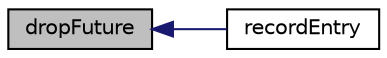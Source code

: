 digraph "dropFuture"
{
  edge [fontname="Helvetica",fontsize="10",labelfontname="Helvetica",labelfontsize="10"];
  node [fontname="Helvetica",fontsize="10",shape=record];
  rankdir="LR";
  Node1 [label="dropFuture",height=0.2,width=0.4,color="black", fillcolor="grey75", style="filled" fontcolor="black"];
  Node1 -> Node2 [dir="back",color="midnightblue",fontsize="10",style="solid",fontname="Helvetica"];
  Node2 [label="recordEntry",height=0.2,width=0.4,color="black", fillcolor="white", style="filled",URL="$class_simple_browser_history.html#a25502423bf514fb183fad44a14bbf474"];
}
